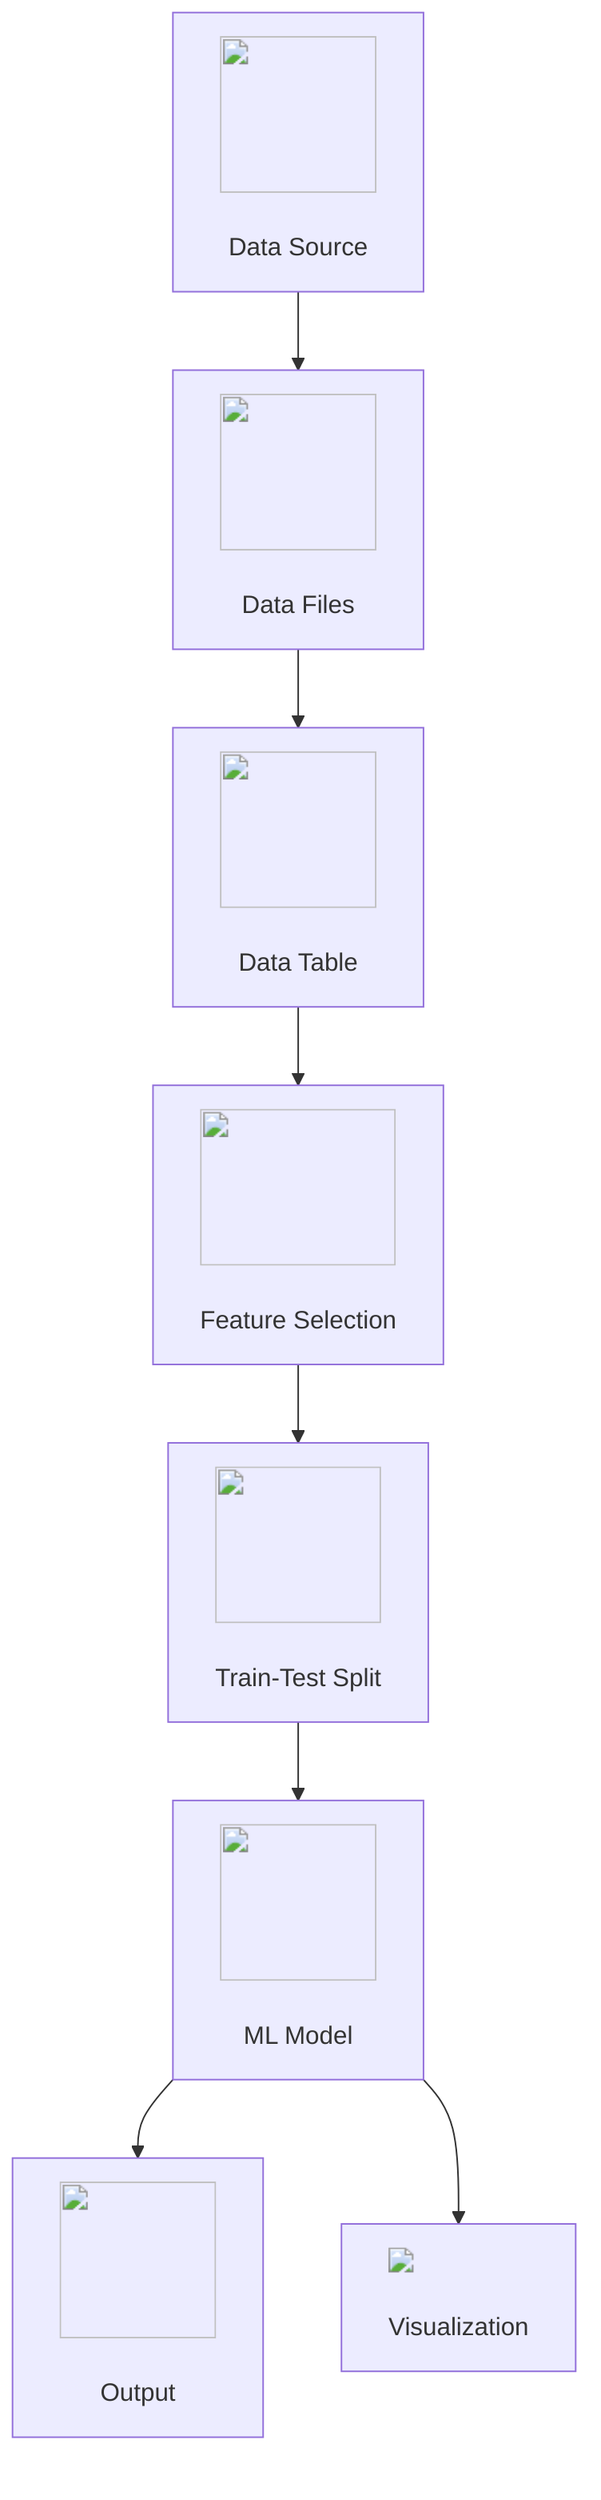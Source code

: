 graph TD;
    A["<img src='icons/database.svg' width=100 height=100/> <br/> Data Source"] --> B["<img src='icons/file.svg' width=100 height=100/> <br/> Data Files"];
    B --> C["<img src='icons/table.svg' width=100 height=100/> <br/> Data Table"];
    C --> D["<img src='icons/column_split.svg' width=100 height=100/> <br/> Feature Selection"];
    D --> E["<img src='icons/row_split.svg' width=100 height=100/> <br/> Train-Test Split"];
    E --> F["<img src='icons/brain.svg' width=100 height=100/> <br/> ML Model"];
    F --> G["<img src='icons/image.svg' width=100 height=100/> <br/> Output"];
    F --> H["<img src='dummy_plots/scatter_plot_template.svg'/> <br/> Visualization"];